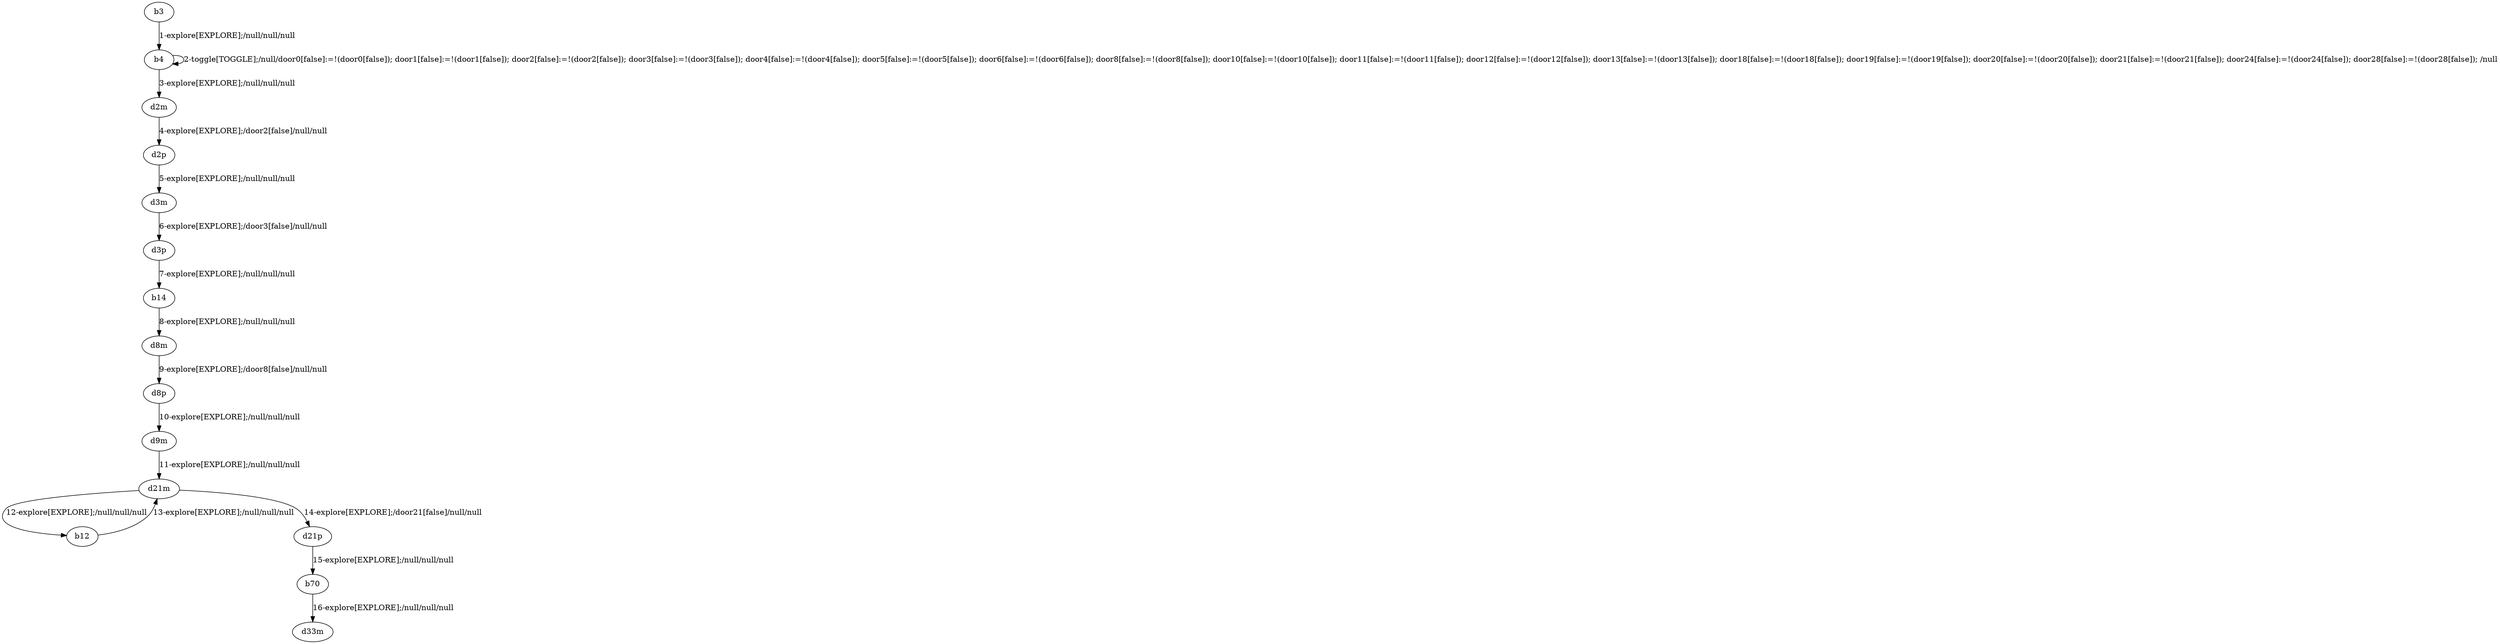 # Total number of goals covered by this test: 4
# b12 --> d21m
# d21m --> b12
# d9m --> d21m
# d8p --> d9m

digraph g {
"b3" -> "b4" [label = "1-explore[EXPLORE];/null/null/null"];
"b4" -> "b4" [label = "2-toggle[TOGGLE];/null/door0[false]:=!(door0[false]); door1[false]:=!(door1[false]); door2[false]:=!(door2[false]); door3[false]:=!(door3[false]); door4[false]:=!(door4[false]); door5[false]:=!(door5[false]); door6[false]:=!(door6[false]); door8[false]:=!(door8[false]); door10[false]:=!(door10[false]); door11[false]:=!(door11[false]); door12[false]:=!(door12[false]); door13[false]:=!(door13[false]); door18[false]:=!(door18[false]); door19[false]:=!(door19[false]); door20[false]:=!(door20[false]); door21[false]:=!(door21[false]); door24[false]:=!(door24[false]); door28[false]:=!(door28[false]); /null"];
"b4" -> "d2m" [label = "3-explore[EXPLORE];/null/null/null"];
"d2m" -> "d2p" [label = "4-explore[EXPLORE];/door2[false]/null/null"];
"d2p" -> "d3m" [label = "5-explore[EXPLORE];/null/null/null"];
"d3m" -> "d3p" [label = "6-explore[EXPLORE];/door3[false]/null/null"];
"d3p" -> "b14" [label = "7-explore[EXPLORE];/null/null/null"];
"b14" -> "d8m" [label = "8-explore[EXPLORE];/null/null/null"];
"d8m" -> "d8p" [label = "9-explore[EXPLORE];/door8[false]/null/null"];
"d8p" -> "d9m" [label = "10-explore[EXPLORE];/null/null/null"];
"d9m" -> "d21m" [label = "11-explore[EXPLORE];/null/null/null"];
"d21m" -> "b12" [label = "12-explore[EXPLORE];/null/null/null"];
"b12" -> "d21m" [label = "13-explore[EXPLORE];/null/null/null"];
"d21m" -> "d21p" [label = "14-explore[EXPLORE];/door21[false]/null/null"];
"d21p" -> "b70" [label = "15-explore[EXPLORE];/null/null/null"];
"b70" -> "d33m" [label = "16-explore[EXPLORE];/null/null/null"];
}